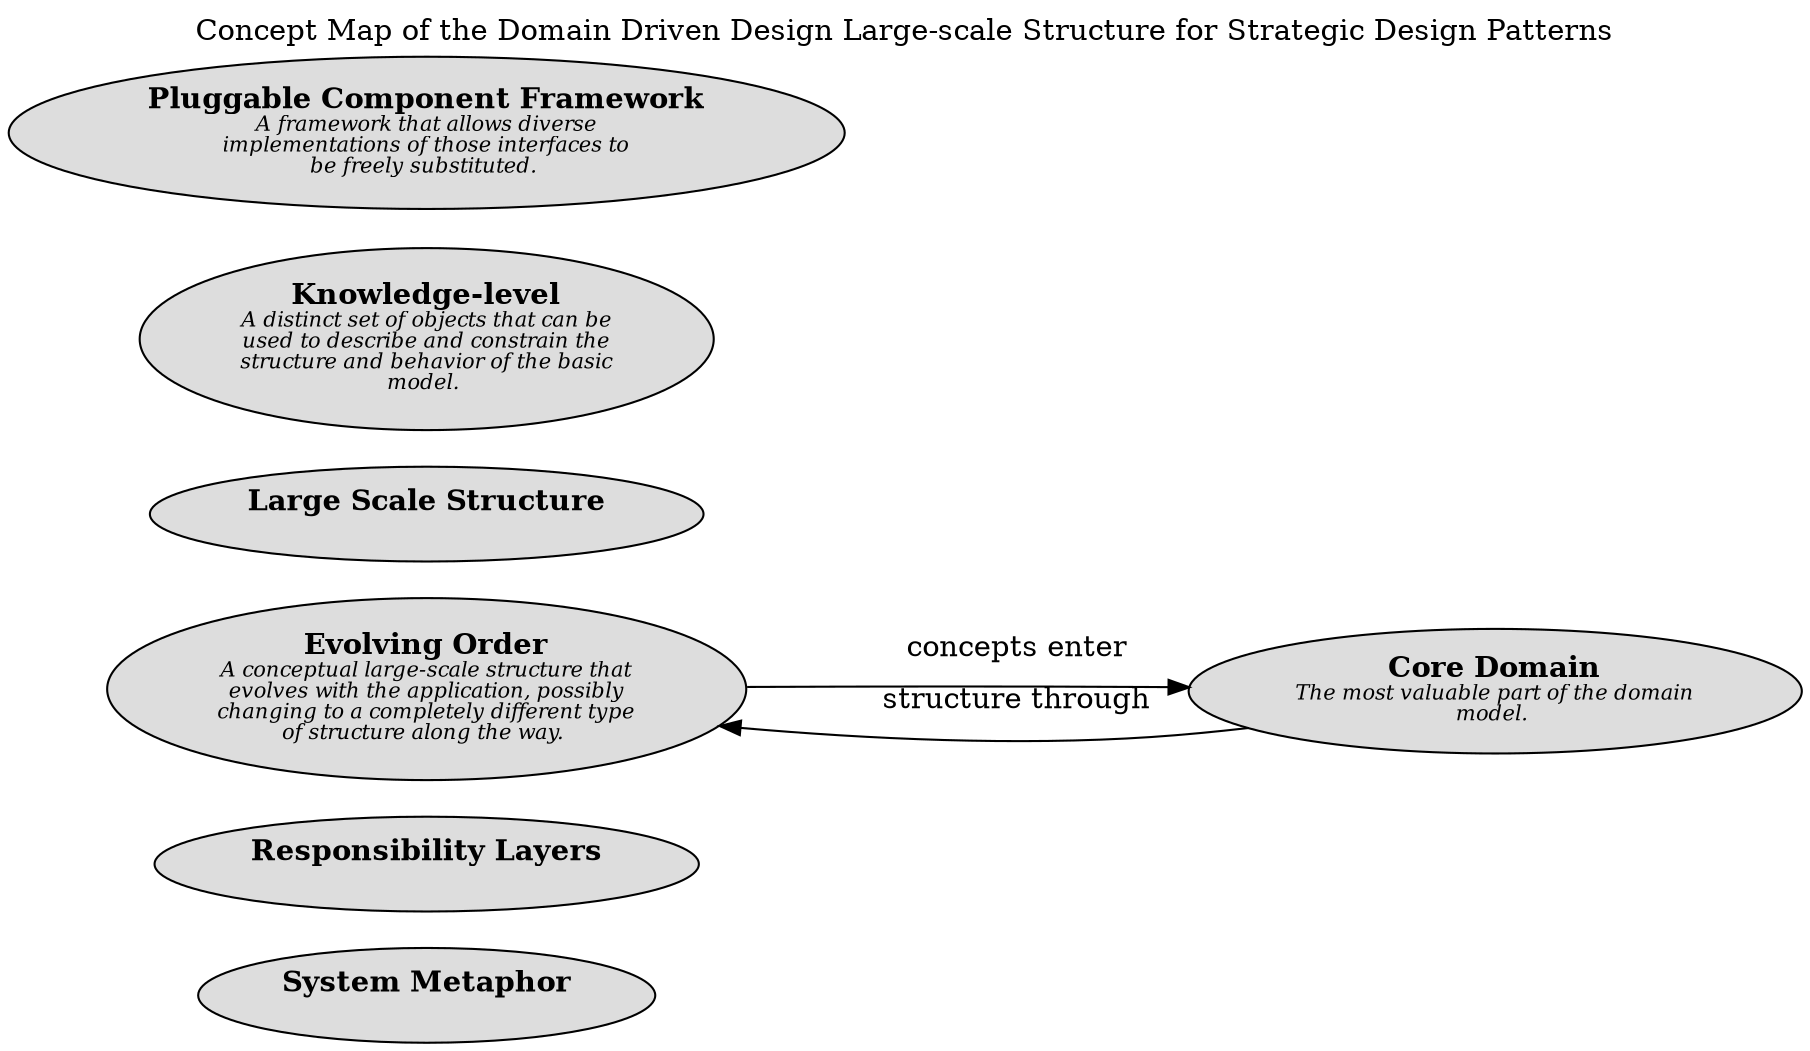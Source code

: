 digraph "Concept Map of the Domain Driven Design Large-scale Structure for Strategic Design Patterns" {
  labelloc= "t"
  label="Concept Map of the Domain Driven Design Large-scale Structure for Strategic Design Patterns"
  rankdir="LR"

  layout=dot
software_development_domain_driven_design_large_scale_structure__c_system_metaphor [shape=ellipse style=filled fillcolor="#dddddd" label=<<B>System Metaphor</B><BR/><FONT POINT-SIZE="10"><I> </I></FONT>>]
software_development_domain_driven_design_large_scale_structure__c_responsibility_layers [shape=ellipse style=filled fillcolor="#dddddd" label=<<B>Responsibility Layers</B><BR/><FONT POINT-SIZE="10"><I> </I></FONT>>]
software_development_domain_driven_design_large_scale_structure__c_evolving_order [shape=ellipse style=filled fillcolor="#dddddd" label=<<B>Evolving Order</B><BR/><FONT POINT-SIZE="10"><I>A conceptual large-scale structure that<BR/>evolves with the application, possibly<BR/>changing to a completely different type<BR/>of structure along the way. </I></FONT>>]
software_development_domain_driven_design_distillation__c_core_domain [shape=ellipse style=filled fillcolor="#dddddd" label=<<B>Core Domain</B><BR/><FONT POINT-SIZE="10"><I>The most valuable part of the domain<BR/>model. </I></FONT>>]
software_development_domain_driven_design_large_scale_structure__c_large_scale_structure [shape=ellipse style=filled fillcolor="#dddddd" label=<<B>Large Scale Structure</B><BR/><FONT POINT-SIZE="10"><I> </I></FONT>>]
software_development_domain_driven_design_large_scale_structure__c_knowledge_level [shape=ellipse style=filled fillcolor="#dddddd" label=<<B>Knowledge-level</B><BR/><FONT POINT-SIZE="10"><I>A distinct set of objects that can be<BR/>used to describe and constrain the<BR/>structure and behavior of the basic<BR/>model. </I></FONT>>]
software_development_domain_driven_design_large_scale_structure__c_pluggable_component_framework [shape=ellipse style=filled fillcolor="#dddddd" label=<<B>Pluggable Component Framework</B><BR/><FONT POINT-SIZE="10"><I>A framework that allows diverse<BR/>implementations of those interfaces to<BR/>be freely substituted. </I></FONT>>]
 
software_development_domain_driven_design_distillation__c_core_domain -> software_development_domain_driven_design_large_scale_structure__c_evolving_order [label=<structure through<BR/><FONT POINT-SIZE="10"><I> </I></FONT>>]
software_development_domain_driven_design_large_scale_structure__c_evolving_order -> software_development_domain_driven_design_distillation__c_core_domain [label=<concepts enter<BR/><FONT POINT-SIZE="10"><I> </I></FONT>>]
 
}

// (generated by Overarch with template views/view.dot.cmb)

